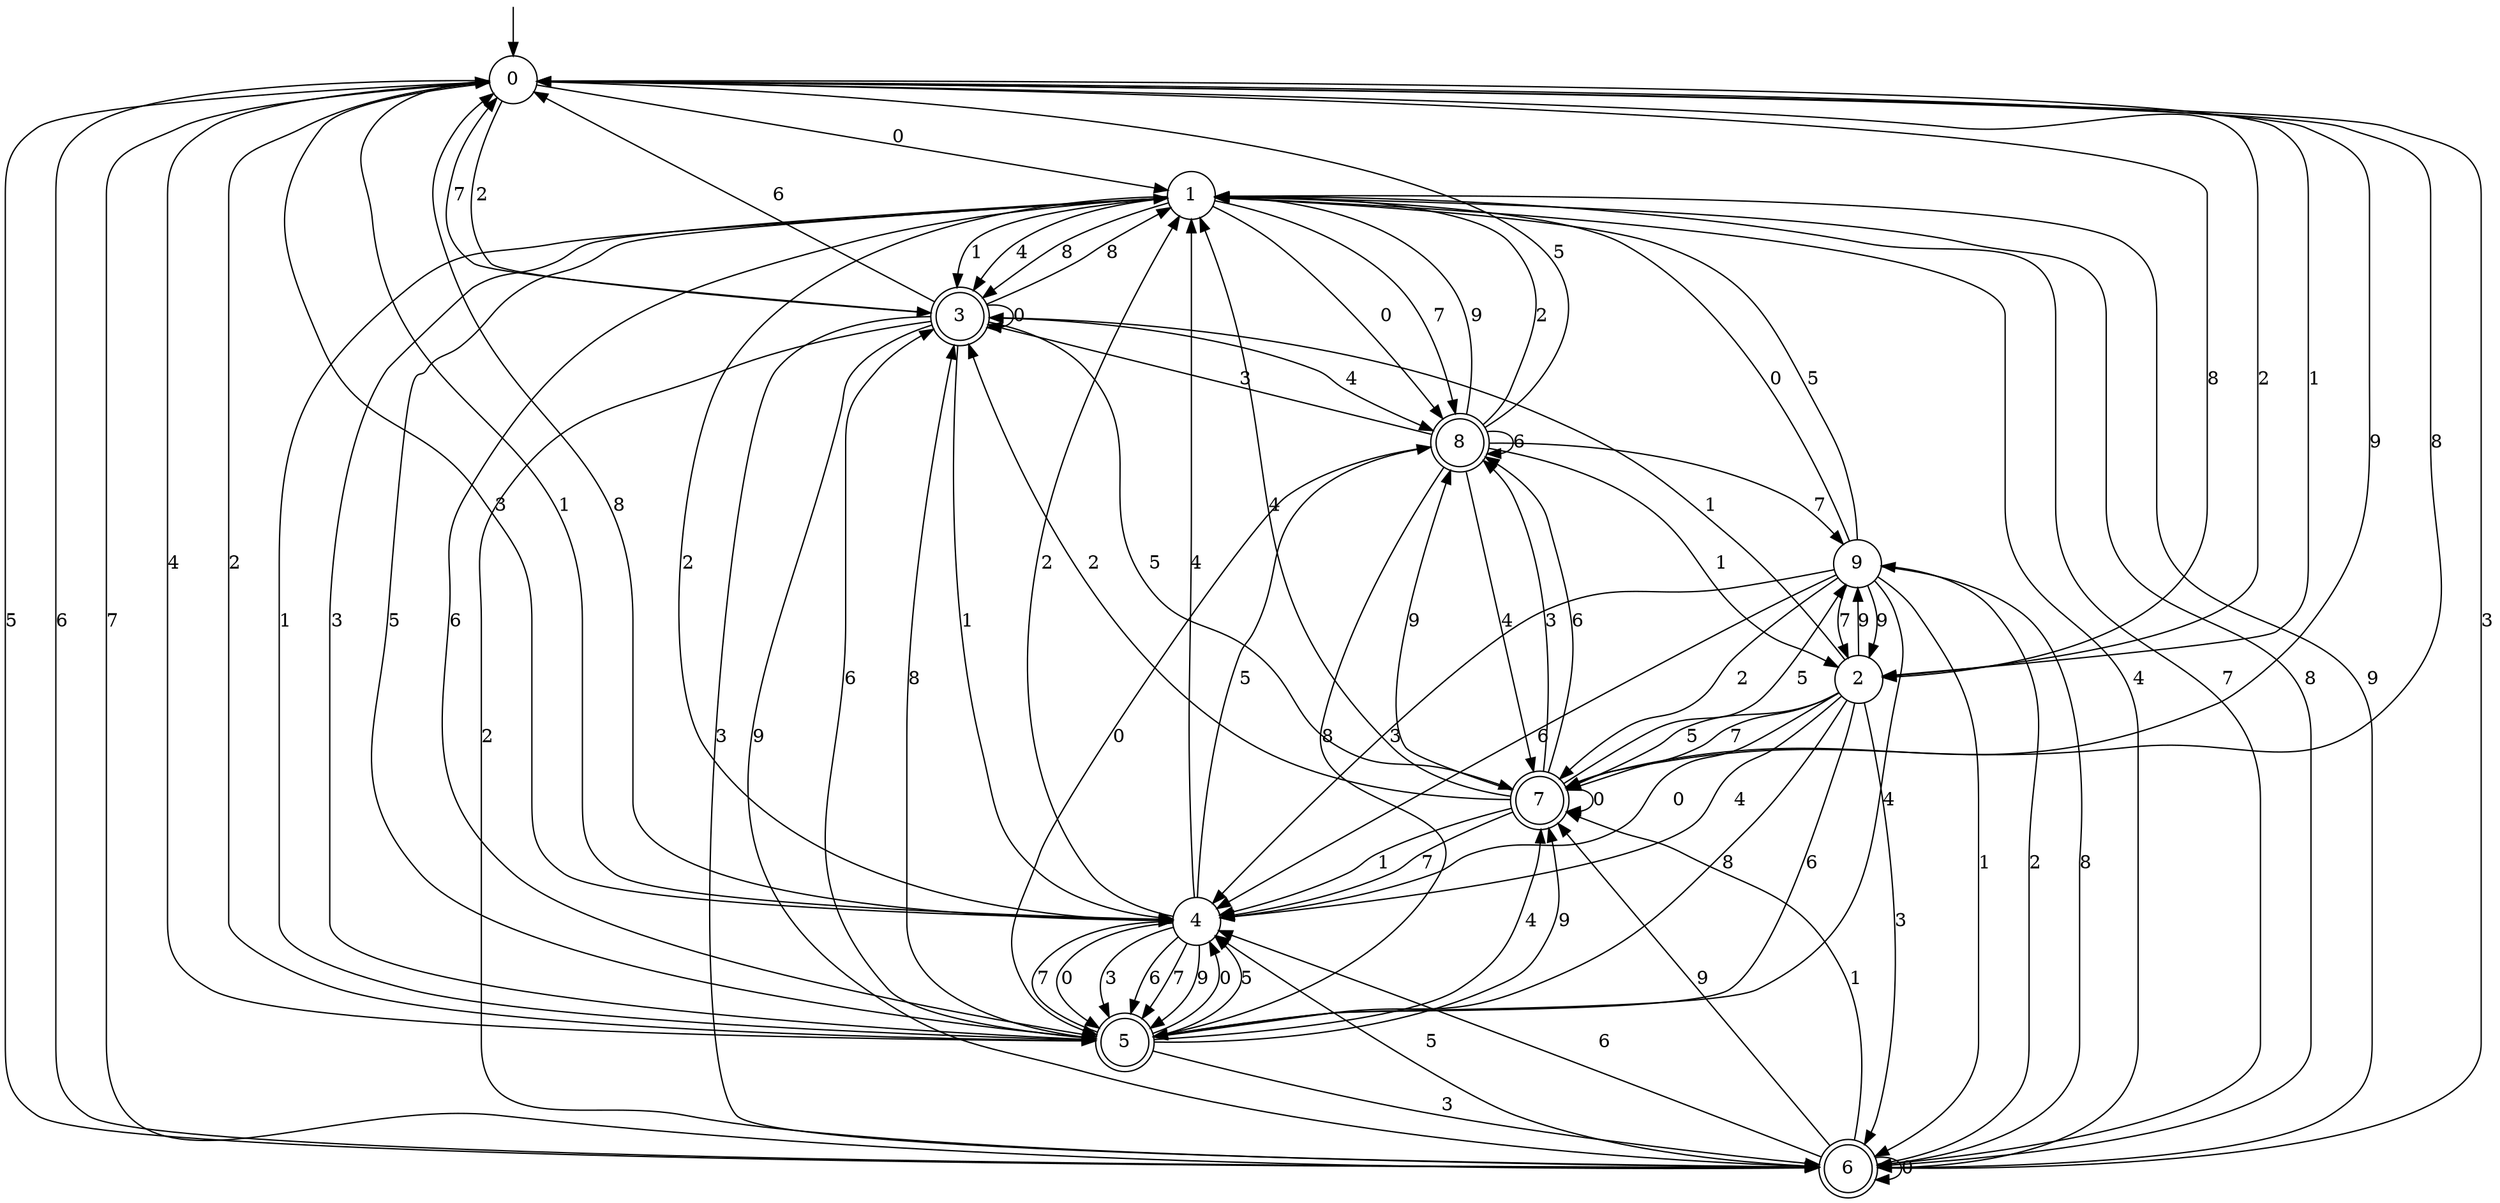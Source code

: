 digraph g {

	s0 [shape="circle" label="0"];
	s1 [shape="circle" label="1"];
	s2 [shape="circle" label="2"];
	s3 [shape="doublecircle" label="3"];
	s4 [shape="circle" label="4"];
	s5 [shape="doublecircle" label="5"];
	s6 [shape="doublecircle" label="6"];
	s7 [shape="doublecircle" label="7"];
	s8 [shape="doublecircle" label="8"];
	s9 [shape="circle" label="9"];
	s0 -> s1 [label="0"];
	s0 -> s2 [label="1"];
	s0 -> s3 [label="2"];
	s0 -> s4 [label="3"];
	s0 -> s5 [label="4"];
	s0 -> s6 [label="5"];
	s0 -> s6 [label="6"];
	s0 -> s6 [label="7"];
	s0 -> s2 [label="8"];
	s0 -> s7 [label="9"];
	s1 -> s8 [label="0"];
	s1 -> s3 [label="1"];
	s1 -> s4 [label="2"];
	s1 -> s5 [label="3"];
	s1 -> s3 [label="4"];
	s1 -> s5 [label="5"];
	s1 -> s5 [label="6"];
	s1 -> s8 [label="7"];
	s1 -> s3 [label="8"];
	s1 -> s6 [label="9"];
	s2 -> s4 [label="0"];
	s2 -> s3 [label="1"];
	s2 -> s0 [label="2"];
	s2 -> s6 [label="3"];
	s2 -> s4 [label="4"];
	s2 -> s7 [label="5"];
	s2 -> s5 [label="6"];
	s2 -> s7 [label="7"];
	s2 -> s5 [label="8"];
	s2 -> s9 [label="9"];
	s3 -> s3 [label="0"];
	s3 -> s4 [label="1"];
	s3 -> s6 [label="2"];
	s3 -> s6 [label="3"];
	s3 -> s8 [label="4"];
	s3 -> s7 [label="5"];
	s3 -> s0 [label="6"];
	s3 -> s0 [label="7"];
	s3 -> s1 [label="8"];
	s3 -> s6 [label="9"];
	s4 -> s5 [label="0"];
	s4 -> s0 [label="1"];
	s4 -> s1 [label="2"];
	s4 -> s5 [label="3"];
	s4 -> s1 [label="4"];
	s4 -> s8 [label="5"];
	s4 -> s5 [label="6"];
	s4 -> s5 [label="7"];
	s4 -> s0 [label="8"];
	s4 -> s5 [label="9"];
	s5 -> s4 [label="0"];
	s5 -> s1 [label="1"];
	s5 -> s0 [label="2"];
	s5 -> s6 [label="3"];
	s5 -> s7 [label="4"];
	s5 -> s4 [label="5"];
	s5 -> s3 [label="6"];
	s5 -> s4 [label="7"];
	s5 -> s3 [label="8"];
	s5 -> s7 [label="9"];
	s6 -> s6 [label="0"];
	s6 -> s7 [label="1"];
	s6 -> s9 [label="2"];
	s6 -> s0 [label="3"];
	s6 -> s1 [label="4"];
	s6 -> s4 [label="5"];
	s6 -> s4 [label="6"];
	s6 -> s1 [label="7"];
	s6 -> s1 [label="8"];
	s6 -> s7 [label="9"];
	s7 -> s7 [label="0"];
	s7 -> s4 [label="1"];
	s7 -> s3 [label="2"];
	s7 -> s8 [label="3"];
	s7 -> s1 [label="4"];
	s7 -> s9 [label="5"];
	s7 -> s8 [label="6"];
	s7 -> s4 [label="7"];
	s7 -> s0 [label="8"];
	s7 -> s8 [label="9"];
	s8 -> s5 [label="0"];
	s8 -> s2 [label="1"];
	s8 -> s1 [label="2"];
	s8 -> s3 [label="3"];
	s8 -> s7 [label="4"];
	s8 -> s0 [label="5"];
	s8 -> s8 [label="6"];
	s8 -> s9 [label="7"];
	s8 -> s5 [label="8"];
	s8 -> s1 [label="9"];
	s9 -> s1 [label="0"];
	s9 -> s6 [label="1"];
	s9 -> s7 [label="2"];
	s9 -> s4 [label="3"];
	s9 -> s5 [label="4"];
	s9 -> s1 [label="5"];
	s9 -> s4 [label="6"];
	s9 -> s2 [label="7"];
	s9 -> s6 [label="8"];
	s9 -> s2 [label="9"];

__start0 [label="" shape="none" width="0" height="0"];
__start0 -> s0;

}
